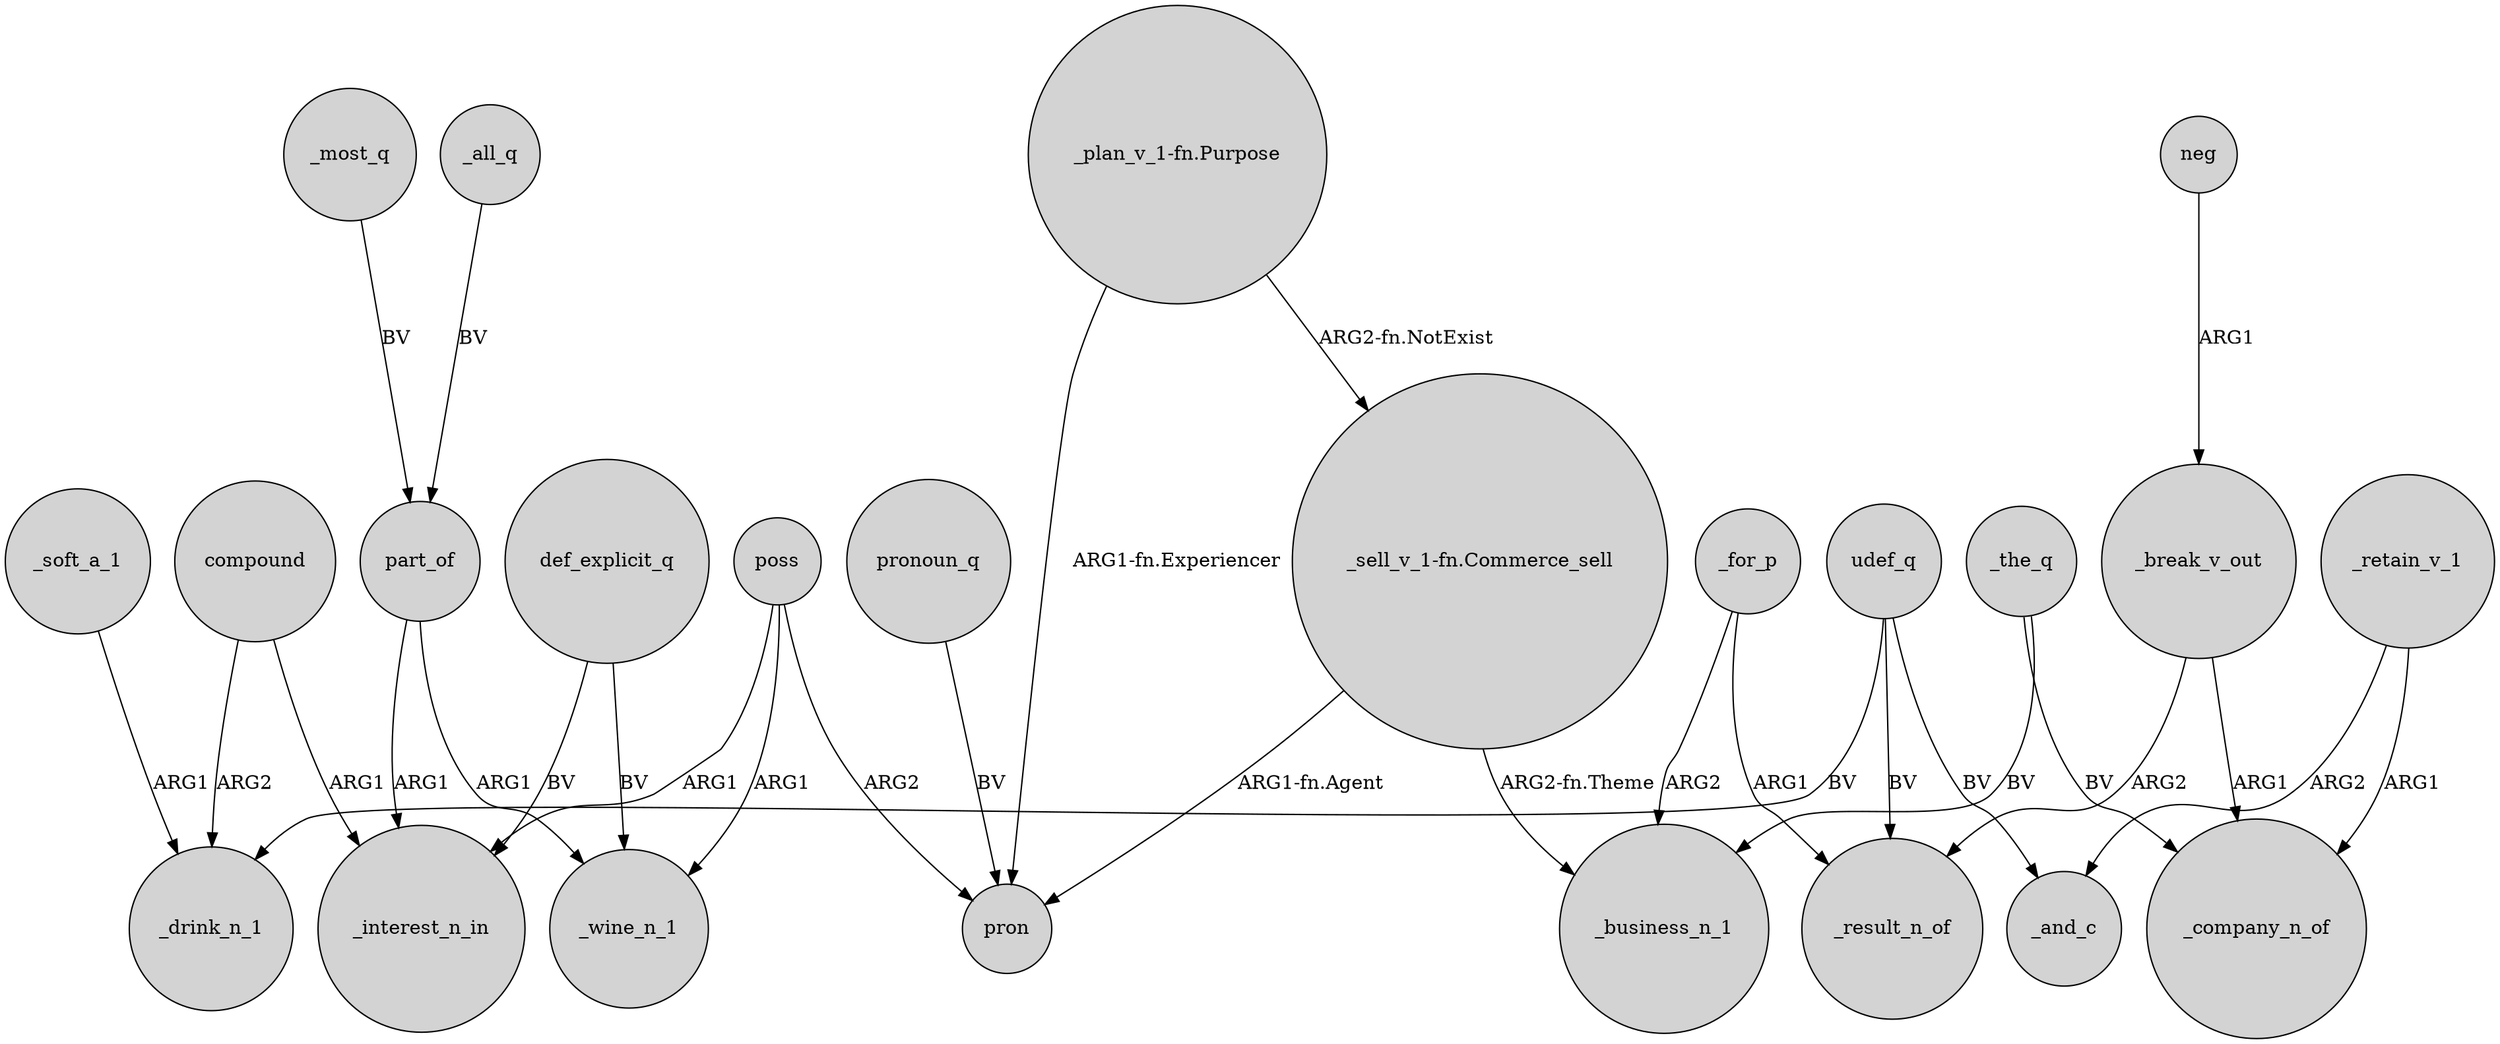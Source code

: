 digraph {
	node [shape=circle style=filled]
	udef_q -> _drink_n_1 [label=BV]
	_the_q -> _business_n_1 [label=BV]
	poss -> pron [label=ARG2]
	_all_q -> part_of [label=BV]
	def_explicit_q -> _interest_n_in [label=BV]
	compound -> _drink_n_1 [label=ARG2]
	_soft_a_1 -> _drink_n_1 [label=ARG1]
	_for_p -> _result_n_of [label=ARG1]
	"_plan_v_1-fn.Purpose" -> pron [label="ARG1-fn.Experiencer"]
	_the_q -> _company_n_of [label=BV]
	"_sell_v_1-fn.Commerce_sell" -> _business_n_1 [label="ARG2-fn.Theme"]
	def_explicit_q -> _wine_n_1 [label=BV]
	part_of -> _interest_n_in [label=ARG1]
	_break_v_out -> _result_n_of [label=ARG2]
	_for_p -> _business_n_1 [label=ARG2]
	pronoun_q -> pron [label=BV]
	udef_q -> _result_n_of [label=BV]
	_retain_v_1 -> _company_n_of [label=ARG1]
	part_of -> _wine_n_1 [label=ARG1]
	"_plan_v_1-fn.Purpose" -> "_sell_v_1-fn.Commerce_sell" [label="ARG2-fn.NotExist"]
	_break_v_out -> _company_n_of [label=ARG1]
	_retain_v_1 -> _and_c [label=ARG2]
	_most_q -> part_of [label=BV]
	neg -> _break_v_out [label=ARG1]
	poss -> _wine_n_1 [label=ARG1]
	compound -> _interest_n_in [label=ARG1]
	"_sell_v_1-fn.Commerce_sell" -> pron [label="ARG1-fn.Agent"]
	udef_q -> _and_c [label=BV]
	poss -> _interest_n_in [label=ARG1]
}
